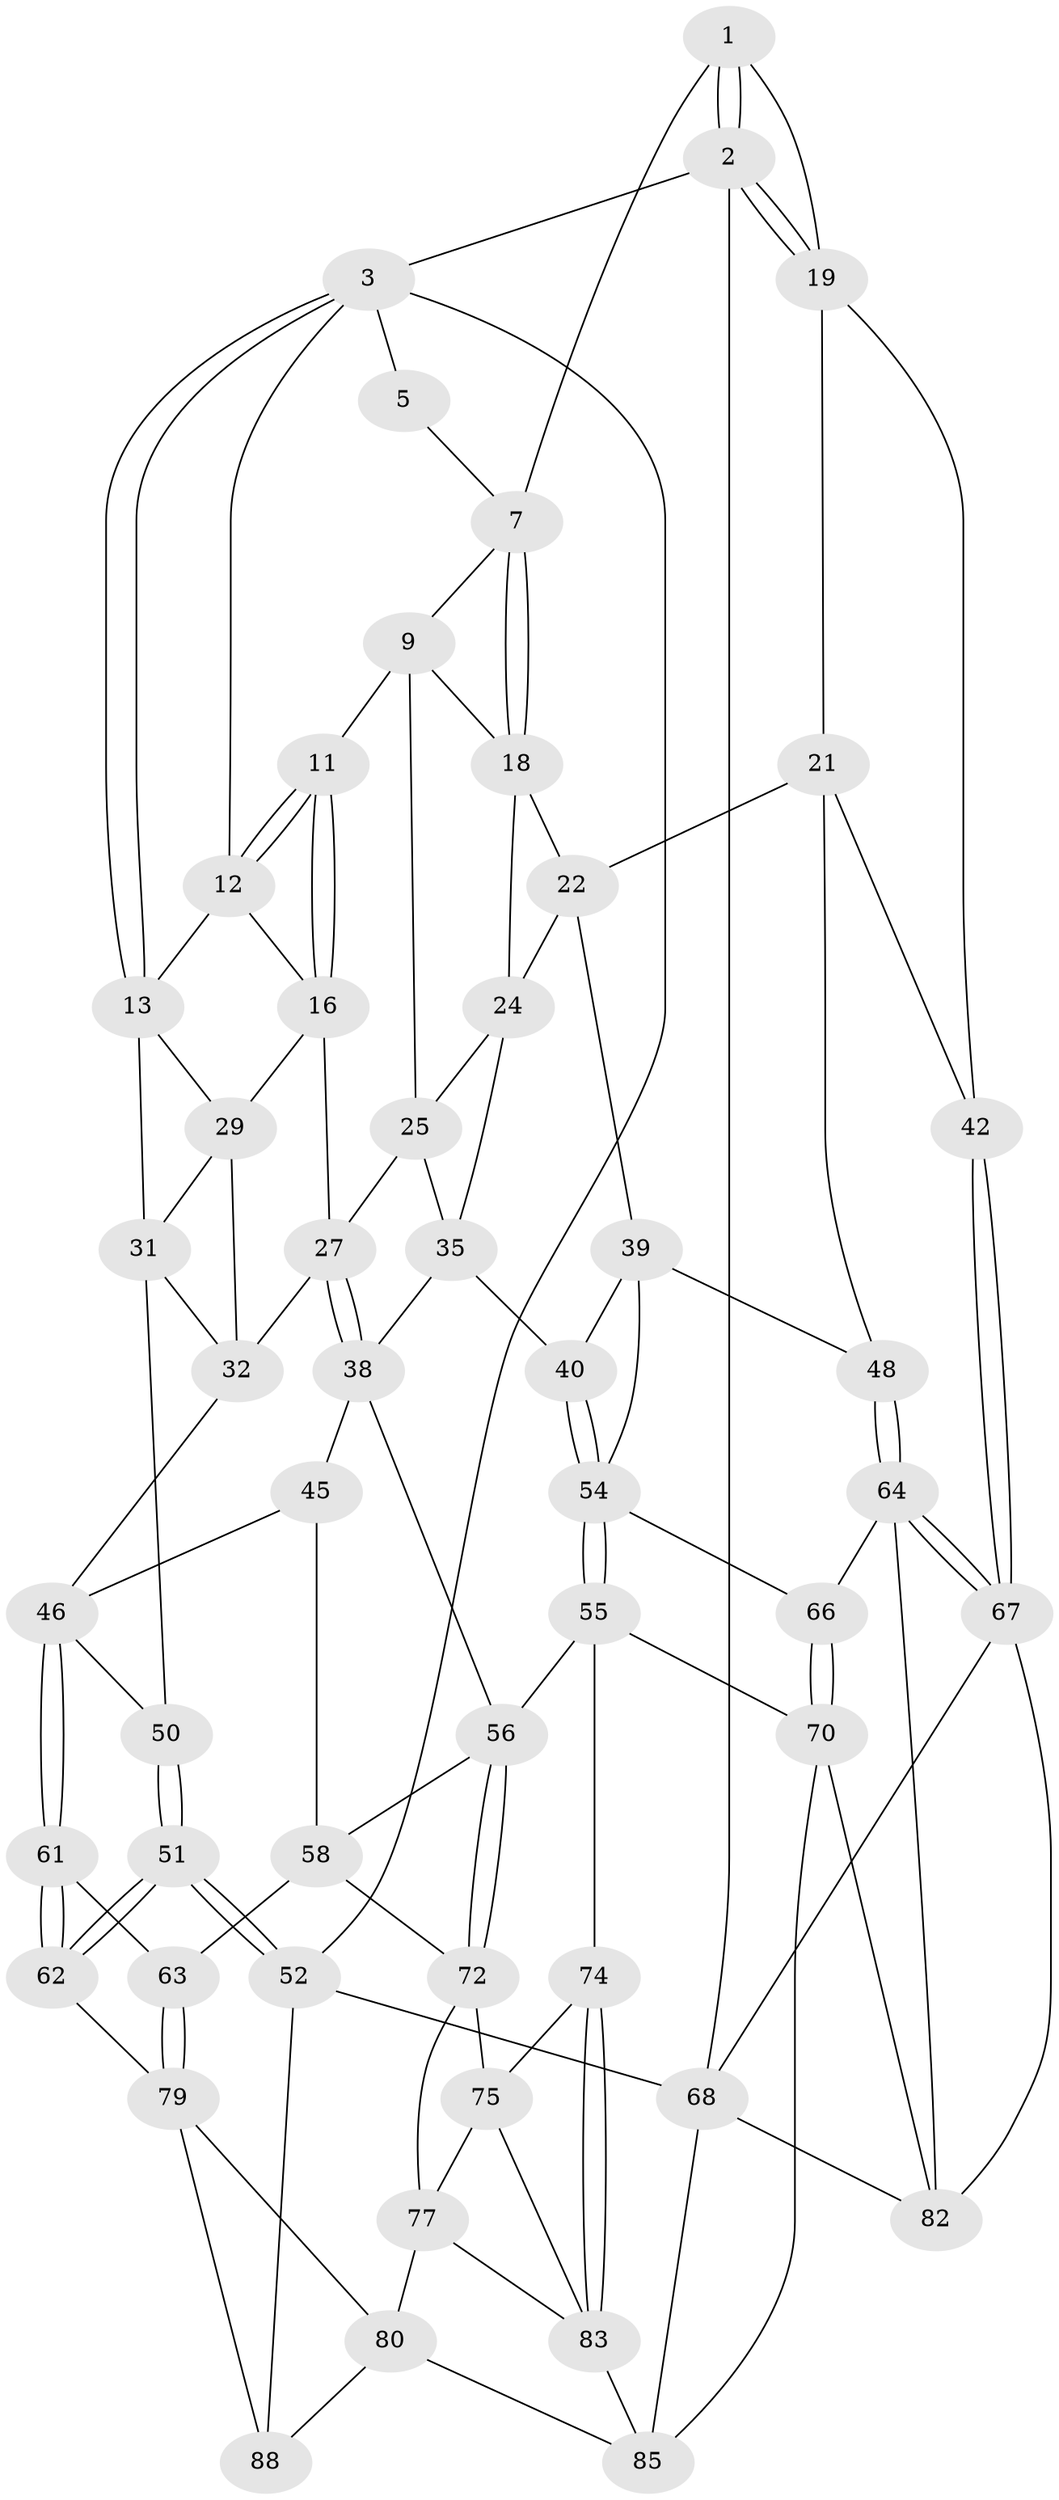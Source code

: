 // Generated by graph-tools (version 1.1) at 2025/52/02/27/25 19:52:43]
// undirected, 53 vertices, 120 edges
graph export_dot {
graph [start="1"]
  node [color=gray90,style=filled];
  1 [pos="+0.9727373652860525+0",super="+6"];
  2 [pos="+1+0"];
  3 [pos="+0+0",super="+4"];
  5 [pos="+0.6085107269350948+0"];
  7 [pos="+0.7047926128022578+0.12163136352722613",super="+8"];
  9 [pos="+0.5188380177304075+0.12101438168097231",super="+10"];
  11 [pos="+0.3904334574877042+0.1616100015293331"];
  12 [pos="+0.3918101579275615+0",super="+15"];
  13 [pos="+0+0",super="+14"];
  16 [pos="+0.28734952299443745+0.22474982089602377",super="+17"];
  18 [pos="+0.6755200106778488+0.15822002136198196",super="+23"];
  19 [pos="+1+0.13517603638095727",super="+20"];
  21 [pos="+0.8109806821995516+0.38706807717565783",super="+43"];
  22 [pos="+0.740704674588029+0.40034099062041556",super="+36"];
  24 [pos="+0.6270254750578332+0.2528548163912339",super="+34"];
  25 [pos="+0.45933573929471766+0.21978446861756612",super="+26"];
  27 [pos="+0.4574588082024302+0.3555720459146595",super="+28"];
  29 [pos="+0.09603313480684204+0.12610577411778778",super="+30"];
  31 [pos="+0+0.008200482295670367",super="+41"];
  32 [pos="+0.23544712634663592+0.3900265261429819",super="+33"];
  35 [pos="+0.5282465487111114+0.3599617325225146",super="+37"];
  38 [pos="+0.45103021917072716+0.5099500996218551",super="+44"];
  39 [pos="+0.703335910706995+0.4537198316234034",super="+49"];
  40 [pos="+0.5967459881473441+0.5073822791631031"];
  42 [pos="+1+0.47299687385635103"];
  45 [pos="+0.2708259136571605+0.4977069550545859"];
  46 [pos="+0.2536334219614316+0.4884338579453499",super="+47"];
  48 [pos="+0.8122338514839438+0.6302835206933965"];
  50 [pos="+0+0.5569171690799046"];
  51 [pos="+0+0.7232632053224055"];
  52 [pos="+0+0.9163885673229456",super="+53"];
  54 [pos="+0.6062356126454983+0.6608119179206308",super="+60"];
  55 [pos="+0.6060586137199254+0.661213246661903",super="+71"];
  56 [pos="+0.5516238831800574+0.6904456635897982",super="+57"];
  58 [pos="+0.4320958999607811+0.7400963450033713",super="+59"];
  61 [pos="+0.1751330730631224+0.6632223846201623"];
  62 [pos="+0+0.7220335619250888"];
  63 [pos="+0.23456489415888057+0.7600078597744606"];
  64 [pos="+0.8276872006288001+0.6716792950931774",super="+65"];
  66 [pos="+0.7610775870692114+0.8144553132399608"];
  67 [pos="+1+0.7404187814690318",super="+69"];
  68 [pos="+1+1",super="+91"];
  70 [pos="+0.753415345035347+0.8268194080398988",super="+84"];
  72 [pos="+0.5284889929766429+0.7085393877803524",super="+73"];
  74 [pos="+0.603437023314373+0.8326099319720758"];
  75 [pos="+0.5675753916636628+0.7868489139610467",super="+76"];
  77 [pos="+0.4560101003490799+0.8562269439153051",super="+78"];
  79 [pos="+0.2168880304332785+0.853629577596352",super="+81"];
  80 [pos="+0.36128450529805+0.947217361229979",super="+90"];
  82 [pos="+1+0.8083590367806353",super="+87"];
  83 [pos="+0.5793161372632769+0.8611397610333514",super="+86"];
  85 [pos="+0.7181050191342465+1",super="+89"];
  88 [pos="+0.15983172717175623+0.9175884330656031",super="+92"];
  1 -- 2;
  1 -- 2;
  1 -- 19;
  1 -- 7;
  2 -- 3;
  2 -- 19;
  2 -- 19;
  2 -- 68;
  3 -- 13;
  3 -- 13;
  3 -- 52;
  3 -- 12;
  3 -- 5;
  5 -- 7;
  7 -- 18;
  7 -- 18;
  7 -- 9;
  9 -- 18;
  9 -- 11;
  9 -- 25;
  11 -- 12;
  11 -- 12;
  11 -- 16;
  11 -- 16;
  12 -- 16;
  12 -- 13;
  13 -- 31;
  13 -- 29;
  16 -- 29;
  16 -- 27;
  18 -- 24;
  18 -- 22;
  19 -- 42;
  19 -- 21;
  21 -- 22;
  21 -- 48;
  21 -- 42;
  22 -- 39;
  22 -- 24;
  24 -- 25;
  24 -- 35;
  25 -- 27;
  25 -- 35;
  27 -- 38;
  27 -- 38;
  27 -- 32;
  29 -- 32;
  29 -- 31;
  31 -- 50;
  31 -- 32;
  32 -- 46;
  35 -- 40;
  35 -- 38;
  38 -- 45;
  38 -- 56;
  39 -- 40;
  39 -- 48;
  39 -- 54;
  40 -- 54;
  40 -- 54;
  42 -- 67;
  42 -- 67;
  45 -- 46;
  45 -- 58;
  46 -- 61;
  46 -- 61;
  46 -- 50;
  48 -- 64;
  48 -- 64;
  50 -- 51;
  50 -- 51;
  51 -- 52;
  51 -- 52;
  51 -- 62;
  51 -- 62;
  52 -- 88 [weight=2];
  52 -- 68;
  54 -- 55;
  54 -- 55;
  54 -- 66;
  55 -- 56;
  55 -- 74;
  55 -- 70;
  56 -- 72;
  56 -- 72;
  56 -- 58;
  58 -- 63;
  58 -- 72;
  61 -- 62;
  61 -- 62;
  61 -- 63;
  62 -- 79;
  63 -- 79;
  63 -- 79;
  64 -- 67;
  64 -- 67;
  64 -- 66;
  64 -- 82;
  66 -- 70;
  66 -- 70;
  67 -- 82;
  67 -- 68;
  68 -- 85;
  68 -- 82;
  70 -- 85;
  70 -- 82;
  72 -- 75;
  72 -- 77;
  74 -- 75;
  74 -- 83;
  74 -- 83;
  75 -- 83;
  75 -- 77;
  77 -- 83;
  77 -- 80;
  79 -- 80;
  79 -- 88;
  80 -- 88;
  80 -- 85;
  83 -- 85;
}

